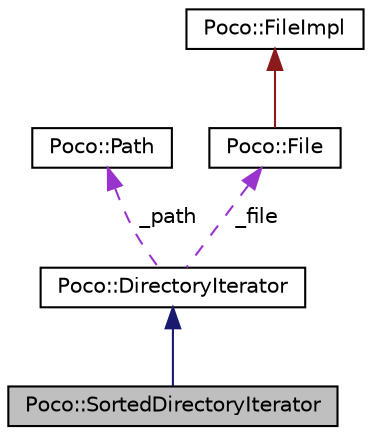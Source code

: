 digraph "Poco::SortedDirectoryIterator"
{
 // LATEX_PDF_SIZE
  edge [fontname="Helvetica",fontsize="10",labelfontname="Helvetica",labelfontsize="10"];
  node [fontname="Helvetica",fontsize="10",shape=record];
  Node1 [label="Poco::SortedDirectoryIterator",height=0.2,width=0.4,color="black", fillcolor="grey75", style="filled", fontcolor="black",tooltip=" "];
  Node2 -> Node1 [dir="back",color="midnightblue",fontsize="10",style="solid",fontname="Helvetica"];
  Node2 [label="Poco::DirectoryIterator",height=0.2,width=0.4,color="black", fillcolor="white", style="filled",URL="$classPoco_1_1DirectoryIterator.html",tooltip=" "];
  Node3 -> Node2 [dir="back",color="darkorchid3",fontsize="10",style="dashed",label=" _path" ,fontname="Helvetica"];
  Node3 [label="Poco::Path",height=0.2,width=0.4,color="black", fillcolor="white", style="filled",URL="$classPoco_1_1Path.html",tooltip=" "];
  Node4 -> Node2 [dir="back",color="darkorchid3",fontsize="10",style="dashed",label=" _file" ,fontname="Helvetica"];
  Node4 [label="Poco::File",height=0.2,width=0.4,color="black", fillcolor="white", style="filled",URL="$classPoco_1_1File.html",tooltip=" "];
  Node5 -> Node4 [dir="back",color="firebrick4",fontsize="10",style="solid",fontname="Helvetica"];
  Node5 [label="Poco::FileImpl",height=0.2,width=0.4,color="black", fillcolor="white", style="filled",URL="$classPoco_1_1FileImpl.html",tooltip=" "];
}
